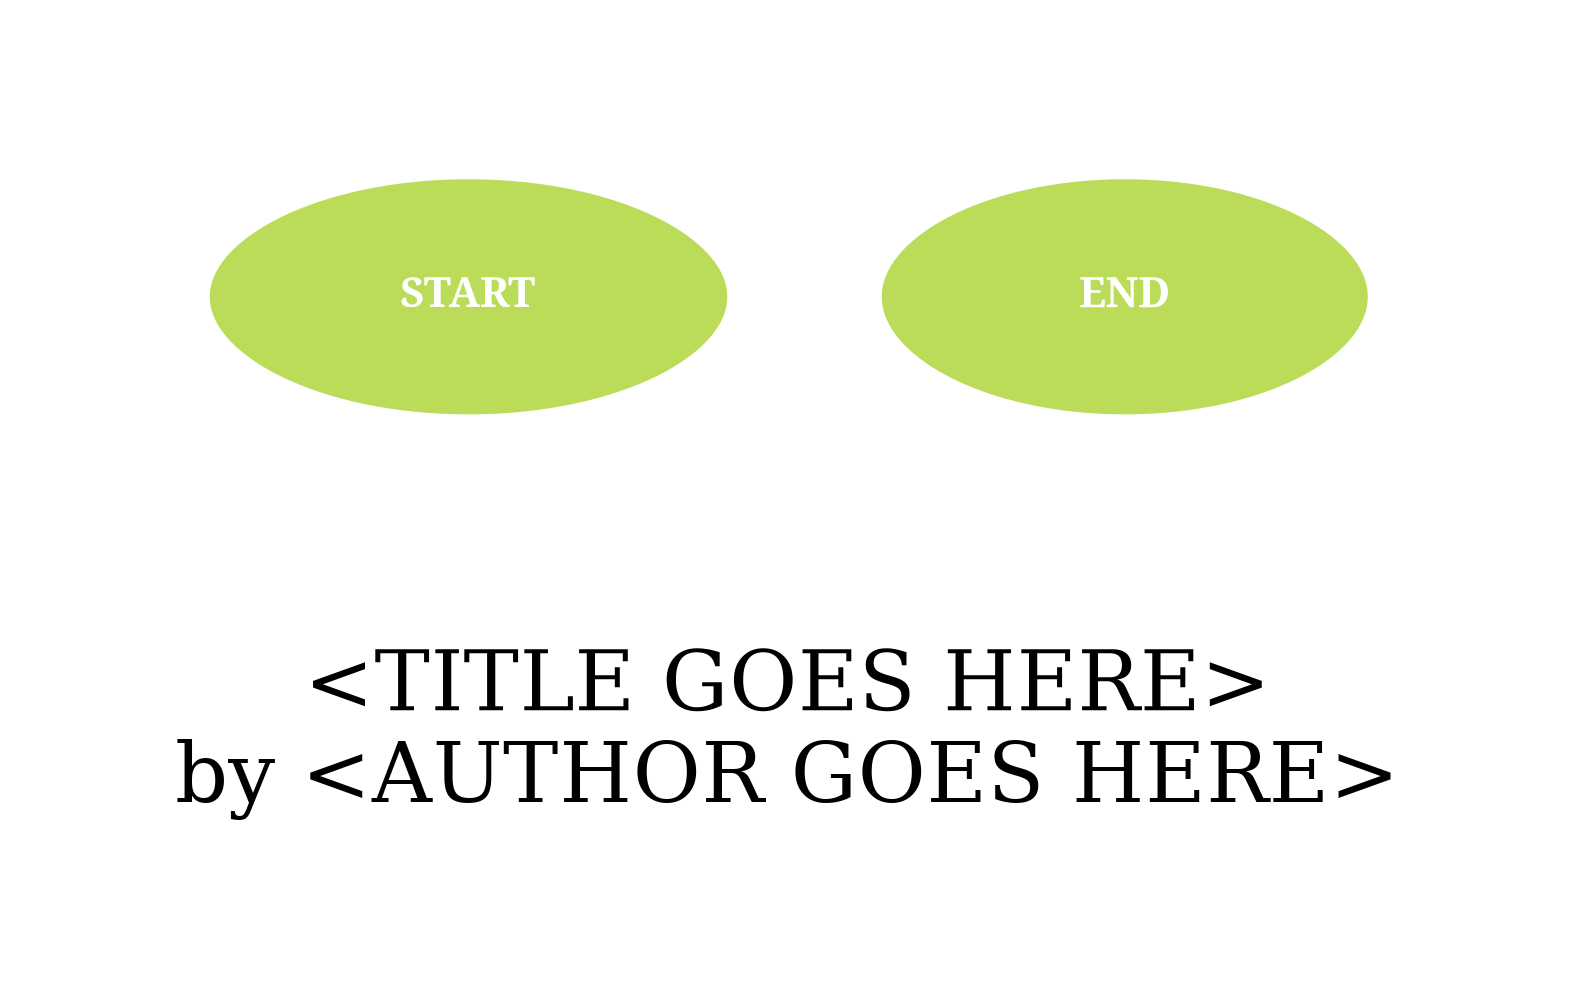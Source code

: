 digraph G {

  //== graph setup ==//
  fontsize="40"; label="\n\n<TITLE GOES HERE>\nby <AUTHOR GOES HERE>";
  margin="1"; nodesep=0.75; ranksep=0.75;

  //====================//
  // NODES
  //====================//

  //== base node setup ==//
  node [ fontname="serif bold" penwidth=20 style=filled fontcolor=white color=white fontsize=20 margin=0.5 ];

  //== terminal node setup ==//
  node [ shape=oval fillcolor="#badc58" ];

  start [ label="     START     " ];
  end [ label="      END      " ];
 
  //== decision node setup ==//
  node [ shape=diamond fillcolor="#ff7979" ];

  // <DECISION NODES GO HERE>
 
  //== process node setup ==//
  node [ shape=box fillcolor="#686de0" ];

  // <PROCESS NODES GO HERE>

  //== input/output node setup ==//
  node [ shape=box fillcolor="#f9ca24" fontname="courier bold" ];

  // <INPUT/OUTPUT NODES GO HERE>

  //====================//
  // EDGES 
  //====================//

  //== base edge setup ==//
  edge [ color="#badc58" fontsize=20 penwidth=4 arrowsize=1.5 fontname="serif" ];

  // <EDGES GO HERE>
}



